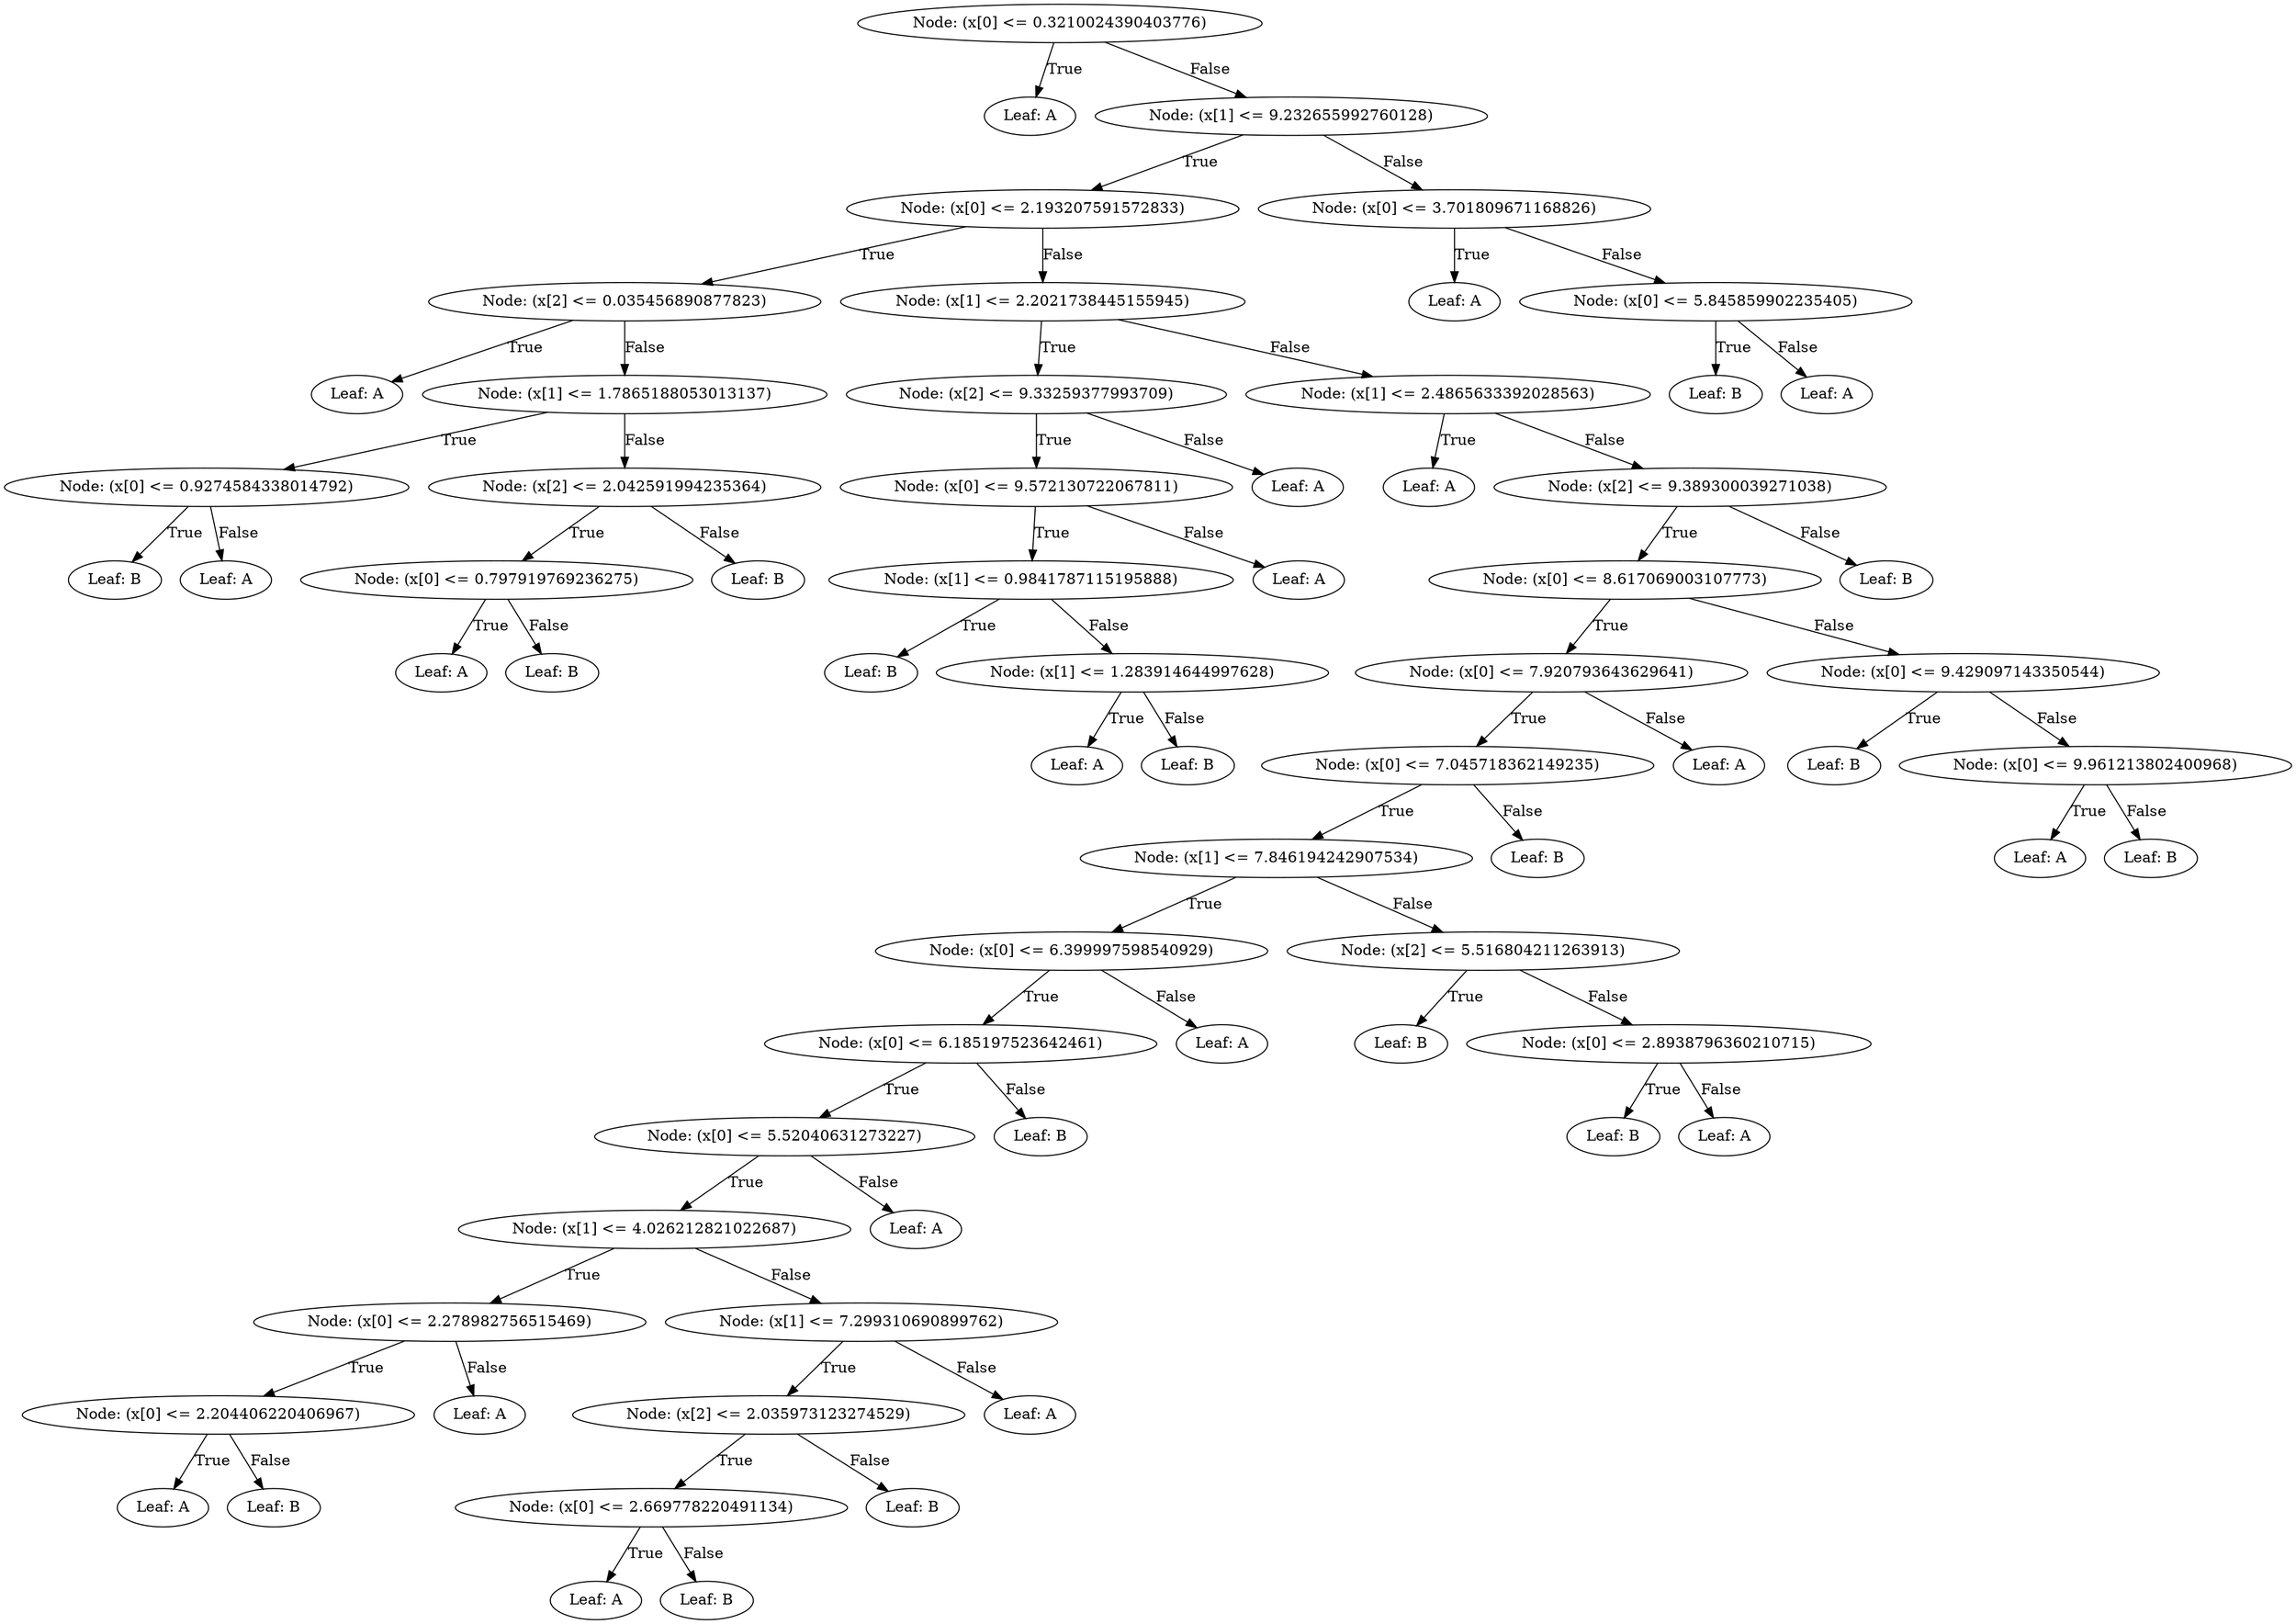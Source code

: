 // Decision Tree
digraph {
	<__main__.Node object at 0x7fdbd7fb9ab0> [label="Node: (x[0] <= 0.3210024390403776)"]
	<__main__.Node object at 0x7fdb2db68520> [label="Leaf: A"]
	<__main__.Node object at 0x7fdbd7fb9ab0> -> <__main__.Node object at 0x7fdb2db68520> [label=True]
	<__main__.Node object at 0x7fdb2db68760> [label="Node: (x[1] <= 9.232655992760128)"]
	<__main__.Node object at 0x7fdb2dadbac0> [label="Node: (x[0] <= 2.193207591572833)"]
	<__main__.Node object at 0x7fdb2db685e0> [label="Node: (x[2] <= 0.035456890877823)"]
	<__main__.Node object at 0x7fdb2db68190> [label="Leaf: A"]
	<__main__.Node object at 0x7fdb2db685e0> -> <__main__.Node object at 0x7fdb2db68190> [label=True]
	<__main__.Node object at 0x7fdb2db68820> [label="Node: (x[1] <= 1.7865188053013137)"]
	<__main__.Node object at 0x7fdb2db68880> [label="Node: (x[0] <= 0.9274584338014792)"]
	<__main__.Node object at 0x7fdb2db68940> [label="Leaf: B"]
	<__main__.Node object at 0x7fdb2db68880> -> <__main__.Node object at 0x7fdb2db68940> [label=True]
	<__main__.Node object at 0x7fdb2db68a00> [label="Leaf: A"]
	<__main__.Node object at 0x7fdb2db68880> -> <__main__.Node object at 0x7fdb2db68a00> [label=False]
	<__main__.Node object at 0x7fdb2db68820> -> <__main__.Node object at 0x7fdb2db68880> [label=True]
	<__main__.Node object at 0x7fdb2db68a30> [label="Node: (x[2] <= 2.042591994235364)"]
	<__main__.Node object at 0x7fdb2db68910> [label="Node: (x[0] <= 0.797919769236275)"]
	<__main__.Node object at 0x7fdb2db68bb0> [label="Leaf: A"]
	<__main__.Node object at 0x7fdb2db68910> -> <__main__.Node object at 0x7fdb2db68bb0> [label=True]
	<__main__.Node object at 0x7fdb2db68ca0> [label="Leaf: B"]
	<__main__.Node object at 0x7fdb2db68910> -> <__main__.Node object at 0x7fdb2db68ca0> [label=False]
	<__main__.Node object at 0x7fdb2db68a30> -> <__main__.Node object at 0x7fdb2db68910> [label=True]
	<__main__.Node object at 0x7fdb2db68d90> [label="Leaf: B"]
	<__main__.Node object at 0x7fdb2db68a30> -> <__main__.Node object at 0x7fdb2db68d90> [label=False]
	<__main__.Node object at 0x7fdb2db68820> -> <__main__.Node object at 0x7fdb2db68a30> [label=False]
	<__main__.Node object at 0x7fdb2db685e0> -> <__main__.Node object at 0x7fdb2db68820> [label=False]
	<__main__.Node object at 0x7fdb2dadbac0> -> <__main__.Node object at 0x7fdb2db685e0> [label=True]
	<__main__.Node object at 0x7fdb2db68e20> [label="Node: (x[1] <= 2.2021738445155945)"]
	<__main__.Node object at 0x7fdb2dadbd60> [label="Node: (x[2] <= 9.33259377993709)"]
	<__main__.Node object at 0x7fdb2dadbb20> [label="Node: (x[0] <= 9.572130722067811)"]
	<__main__.Node object at 0x7fdb2dadbd90> [label="Node: (x[1] <= 0.9841787115195888)"]
	<__main__.Node object at 0x7fdb2db68c70> [label="Leaf: B"]
	<__main__.Node object at 0x7fdb2dadbd90> -> <__main__.Node object at 0x7fdb2db68c70> [label=True]
	<__main__.Node object at 0x7fdb2db69000> [label="Node: (x[1] <= 1.283914644997628)"]
	<__main__.Node object at 0x7fdb2db69060> [label="Leaf: A"]
	<__main__.Node object at 0x7fdb2db69000> -> <__main__.Node object at 0x7fdb2db69060> [label=True]
	<__main__.Node object at 0x7fdb2db69120> [label="Leaf: B"]
	<__main__.Node object at 0x7fdb2db69000> -> <__main__.Node object at 0x7fdb2db69120> [label=False]
	<__main__.Node object at 0x7fdb2dadbd90> -> <__main__.Node object at 0x7fdb2db69000> [label=False]
	<__main__.Node object at 0x7fdb2dadbb20> -> <__main__.Node object at 0x7fdb2dadbd90> [label=True]
	<__main__.Node object at 0x7fdb2db69240> [label="Leaf: A"]
	<__main__.Node object at 0x7fdb2dadbb20> -> <__main__.Node object at 0x7fdb2db69240> [label=False]
	<__main__.Node object at 0x7fdb2dadbd60> -> <__main__.Node object at 0x7fdb2dadbb20> [label=True]
	<__main__.Node object at 0x7fdb2db69300> [label="Leaf: A"]
	<__main__.Node object at 0x7fdb2dadbd60> -> <__main__.Node object at 0x7fdb2db69300> [label=False]
	<__main__.Node object at 0x7fdb2db68e20> -> <__main__.Node object at 0x7fdb2dadbd60> [label=True]
	<__main__.Node object at 0x7fdb2db69630> [label="Node: (x[1] <= 2.4865633392028563)"]
	<__main__.Node object at 0x7fdb2db69420> [label="Leaf: A"]
	<__main__.Node object at 0x7fdb2db69630> -> <__main__.Node object at 0x7fdb2db69420> [label=True]
	<__main__.Node object at 0x7fdb2db69540> [label="Node: (x[2] <= 9.389300039271038)"]
	<__main__.Node object at 0x7fdb2db695a0> [label="Node: (x[0] <= 8.617069003107773)"]
	<__main__.Node object at 0x7fdb2db696f0> [label="Node: (x[0] <= 7.920793643629641)"]
	<__main__.Node object at 0x7fdb2db696c0> [label="Node: (x[0] <= 7.045718362149235)"]
	<__main__.Node object at 0x7fdb2db69720> [label="Node: (x[1] <= 7.846194242907534)"]
	<__main__.Node object at 0x7fdb2db69780> [label="Node: (x[0] <= 6.399997598540929)"]
	<__main__.Node object at 0x7fdb2db697e0> [label="Node: (x[0] <= 6.185197523642461)"]
	<__main__.Node object at 0x7fdb2db69840> [label="Node: (x[0] <= 5.52040631273227)"]
	<__main__.Node object at 0x7fdb2db69900> [label="Node: (x[1] <= 4.026212821022687)"]
	<__main__.Node object at 0x7fdb2db68250> [label="Node: (x[0] <= 2.278982756515469)"]
	<__main__.Node object at 0x7fdb2db69510> [label="Node: (x[0] <= 2.204406220406967)"]
	<__main__.Node object at 0x7fdb2db692d0> [label="Leaf: A"]
	<__main__.Node object at 0x7fdb2db69510> -> <__main__.Node object at 0x7fdb2db692d0> [label=True]
	<__main__.Node object at 0x7fdb2db69c60> [label="Leaf: B"]
	<__main__.Node object at 0x7fdb2db69510> -> <__main__.Node object at 0x7fdb2db69c60> [label=False]
	<__main__.Node object at 0x7fdb2db68250> -> <__main__.Node object at 0x7fdb2db69510> [label=True]
	<__main__.Node object at 0x7fdb2db6a2f0> [label="Leaf: A"]
	<__main__.Node object at 0x7fdb2db68250> -> <__main__.Node object at 0x7fdb2db6a2f0> [label=False]
	<__main__.Node object at 0x7fdb2db69900> -> <__main__.Node object at 0x7fdb2db68250> [label=True]
	<__main__.Node object at 0x7fdb2db6a380> [label="Node: (x[1] <= 7.299310690899762)"]
	<__main__.Node object at 0x7fdb2db69fc0> [label="Node: (x[2] <= 2.035973123274529)"]
	<__main__.Node object at 0x7fdb2db6a020> [label="Node: (x[0] <= 2.669778220491134)"]
	<__main__.Node object at 0x7fdb2db6a080> [label="Leaf: A"]
	<__main__.Node object at 0x7fdb2db6a020> -> <__main__.Node object at 0x7fdb2db6a080> [label=True]
	<__main__.Node object at 0x7fdb2db6a1a0> [label="Leaf: B"]
	<__main__.Node object at 0x7fdb2db6a020> -> <__main__.Node object at 0x7fdb2db6a1a0> [label=False]
	<__main__.Node object at 0x7fdb2db69fc0> -> <__main__.Node object at 0x7fdb2db6a020> [label=True]
	<__main__.Node object at 0x7fdb2db6a260> [label="Leaf: B"]
	<__main__.Node object at 0x7fdb2db69fc0> -> <__main__.Node object at 0x7fdb2db6a260> [label=False]
	<__main__.Node object at 0x7fdb2db6a380> -> <__main__.Node object at 0x7fdb2db69fc0> [label=True]
	<__main__.Node object at 0x7fdb2db6a440> [label="Leaf: A"]
	<__main__.Node object at 0x7fdb2db6a380> -> <__main__.Node object at 0x7fdb2db6a440> [label=False]
	<__main__.Node object at 0x7fdb2db69900> -> <__main__.Node object at 0x7fdb2db6a380> [label=False]
	<__main__.Node object at 0x7fdb2db69840> -> <__main__.Node object at 0x7fdb2db69900> [label=True]
	<__main__.Node object at 0x7fdb2db6a4a0> [label="Leaf: A"]
	<__main__.Node object at 0x7fdb2db69840> -> <__main__.Node object at 0x7fdb2db6a4a0> [label=False]
	<__main__.Node object at 0x7fdb2db697e0> -> <__main__.Node object at 0x7fdb2db69840> [label=True]
	<__main__.Node object at 0x7fdb2db6a740> [label="Leaf: B"]
	<__main__.Node object at 0x7fdb2db697e0> -> <__main__.Node object at 0x7fdb2db6a740> [label=False]
	<__main__.Node object at 0x7fdb2db69780> -> <__main__.Node object at 0x7fdb2db697e0> [label=True]
	<__main__.Node object at 0x7fdb2db6a5f0> [label="Leaf: A"]
	<__main__.Node object at 0x7fdb2db69780> -> <__main__.Node object at 0x7fdb2db6a5f0> [label=False]
	<__main__.Node object at 0x7fdb2db69720> -> <__main__.Node object at 0x7fdb2db69780> [label=True]
	<__main__.Node object at 0x7fdb2db6a770> [label="Node: (x[2] <= 5.516804211263913)"]
	<__main__.Node object at 0x7fdb2db6a7d0> [label="Leaf: B"]
	<__main__.Node object at 0x7fdb2db6a770> -> <__main__.Node object at 0x7fdb2db6a7d0> [label=True]
	<__main__.Node object at 0x7fdb2db6ac20> [label="Node: (x[0] <= 2.8938796360210715)"]
	<__main__.Node object at 0x7fdb2db6a950> [label="Leaf: B"]
	<__main__.Node object at 0x7fdb2db6ac20> -> <__main__.Node object at 0x7fdb2db6a950> [label=True]
	<__main__.Node object at 0x7fdb2db6aa70> [label="Leaf: A"]
	<__main__.Node object at 0x7fdb2db6ac20> -> <__main__.Node object at 0x7fdb2db6aa70> [label=False]
	<__main__.Node object at 0x7fdb2db6a770> -> <__main__.Node object at 0x7fdb2db6ac20> [label=False]
	<__main__.Node object at 0x7fdb2db69720> -> <__main__.Node object at 0x7fdb2db6a770> [label=False]
	<__main__.Node object at 0x7fdb2db696c0> -> <__main__.Node object at 0x7fdb2db69720> [label=True]
	<__main__.Node object at 0x7fdb2db6ab30> [label="Leaf: B"]
	<__main__.Node object at 0x7fdb2db696c0> -> <__main__.Node object at 0x7fdb2db6ab30> [label=False]
	<__main__.Node object at 0x7fdb2db696f0> -> <__main__.Node object at 0x7fdb2db696c0> [label=True]
	<__main__.Node object at 0x7fdb2db6b100> [label="Leaf: A"]
	<__main__.Node object at 0x7fdb2db696f0> -> <__main__.Node object at 0x7fdb2db6b100> [label=False]
	<__main__.Node object at 0x7fdb2db695a0> -> <__main__.Node object at 0x7fdb2db696f0> [label=True]
	<__main__.Node object at 0x7fdb2db6a560> [label="Node: (x[0] <= 9.429097143350544)"]
	<__main__.Node object at 0x7fdb2db6a8f0> [label="Leaf: B"]
	<__main__.Node object at 0x7fdb2db6a560> -> <__main__.Node object at 0x7fdb2db6a8f0> [label=True]
	<__main__.Node object at 0x7fdb2db6ae30> [label="Node: (x[0] <= 9.961213802400968)"]
	<__main__.Node object at 0x7fdb2db6aef0> [label="Leaf: A"]
	<__main__.Node object at 0x7fdb2db6ae30> -> <__main__.Node object at 0x7fdb2db6aef0> [label=True]
	<__main__.Node object at 0x7fdb2db6b070> [label="Leaf: B"]
	<__main__.Node object at 0x7fdb2db6ae30> -> <__main__.Node object at 0x7fdb2db6b070> [label=False]
	<__main__.Node object at 0x7fdb2db6a560> -> <__main__.Node object at 0x7fdb2db6ae30> [label=False]
	<__main__.Node object at 0x7fdb2db695a0> -> <__main__.Node object at 0x7fdb2db6a560> [label=False]
	<__main__.Node object at 0x7fdb2db69540> -> <__main__.Node object at 0x7fdb2db695a0> [label=True]
	<__main__.Node object at 0x7fdb2db6b5e0> [label="Leaf: B"]
	<__main__.Node object at 0x7fdb2db69540> -> <__main__.Node object at 0x7fdb2db6b5e0> [label=False]
	<__main__.Node object at 0x7fdb2db69630> -> <__main__.Node object at 0x7fdb2db69540> [label=False]
	<__main__.Node object at 0x7fdb2db68e20> -> <__main__.Node object at 0x7fdb2db69630> [label=False]
	<__main__.Node object at 0x7fdb2dadbac0> -> <__main__.Node object at 0x7fdb2db68e20> [label=False]
	<__main__.Node object at 0x7fdb2db68760> -> <__main__.Node object at 0x7fdb2dadbac0> [label=True]
	<__main__.Node object at 0x7fdb2db6b700> [label="Node: (x[0] <= 3.701809671168826)"]
	<__main__.Node object at 0x7fdb2db6b310> [label="Leaf: A"]
	<__main__.Node object at 0x7fdb2db6b700> -> <__main__.Node object at 0x7fdb2db6b310> [label=True]
	<__main__.Node object at 0x7fdb2db6ae90> [label="Node: (x[0] <= 5.845859902235405)"]
	<__main__.Node object at 0x7fdb2db6b280> [label="Leaf: B"]
	<__main__.Node object at 0x7fdb2db6ae90> -> <__main__.Node object at 0x7fdb2db6b280> [label=True]
	<__main__.Node object at 0x7fdb2db69c90> [label="Leaf: A"]
	<__main__.Node object at 0x7fdb2db6ae90> -> <__main__.Node object at 0x7fdb2db69c90> [label=False]
	<__main__.Node object at 0x7fdb2db6b700> -> <__main__.Node object at 0x7fdb2db6ae90> [label=False]
	<__main__.Node object at 0x7fdb2db68760> -> <__main__.Node object at 0x7fdb2db6b700> [label=False]
	<__main__.Node object at 0x7fdbd7fb9ab0> -> <__main__.Node object at 0x7fdb2db68760> [label=False]
}
